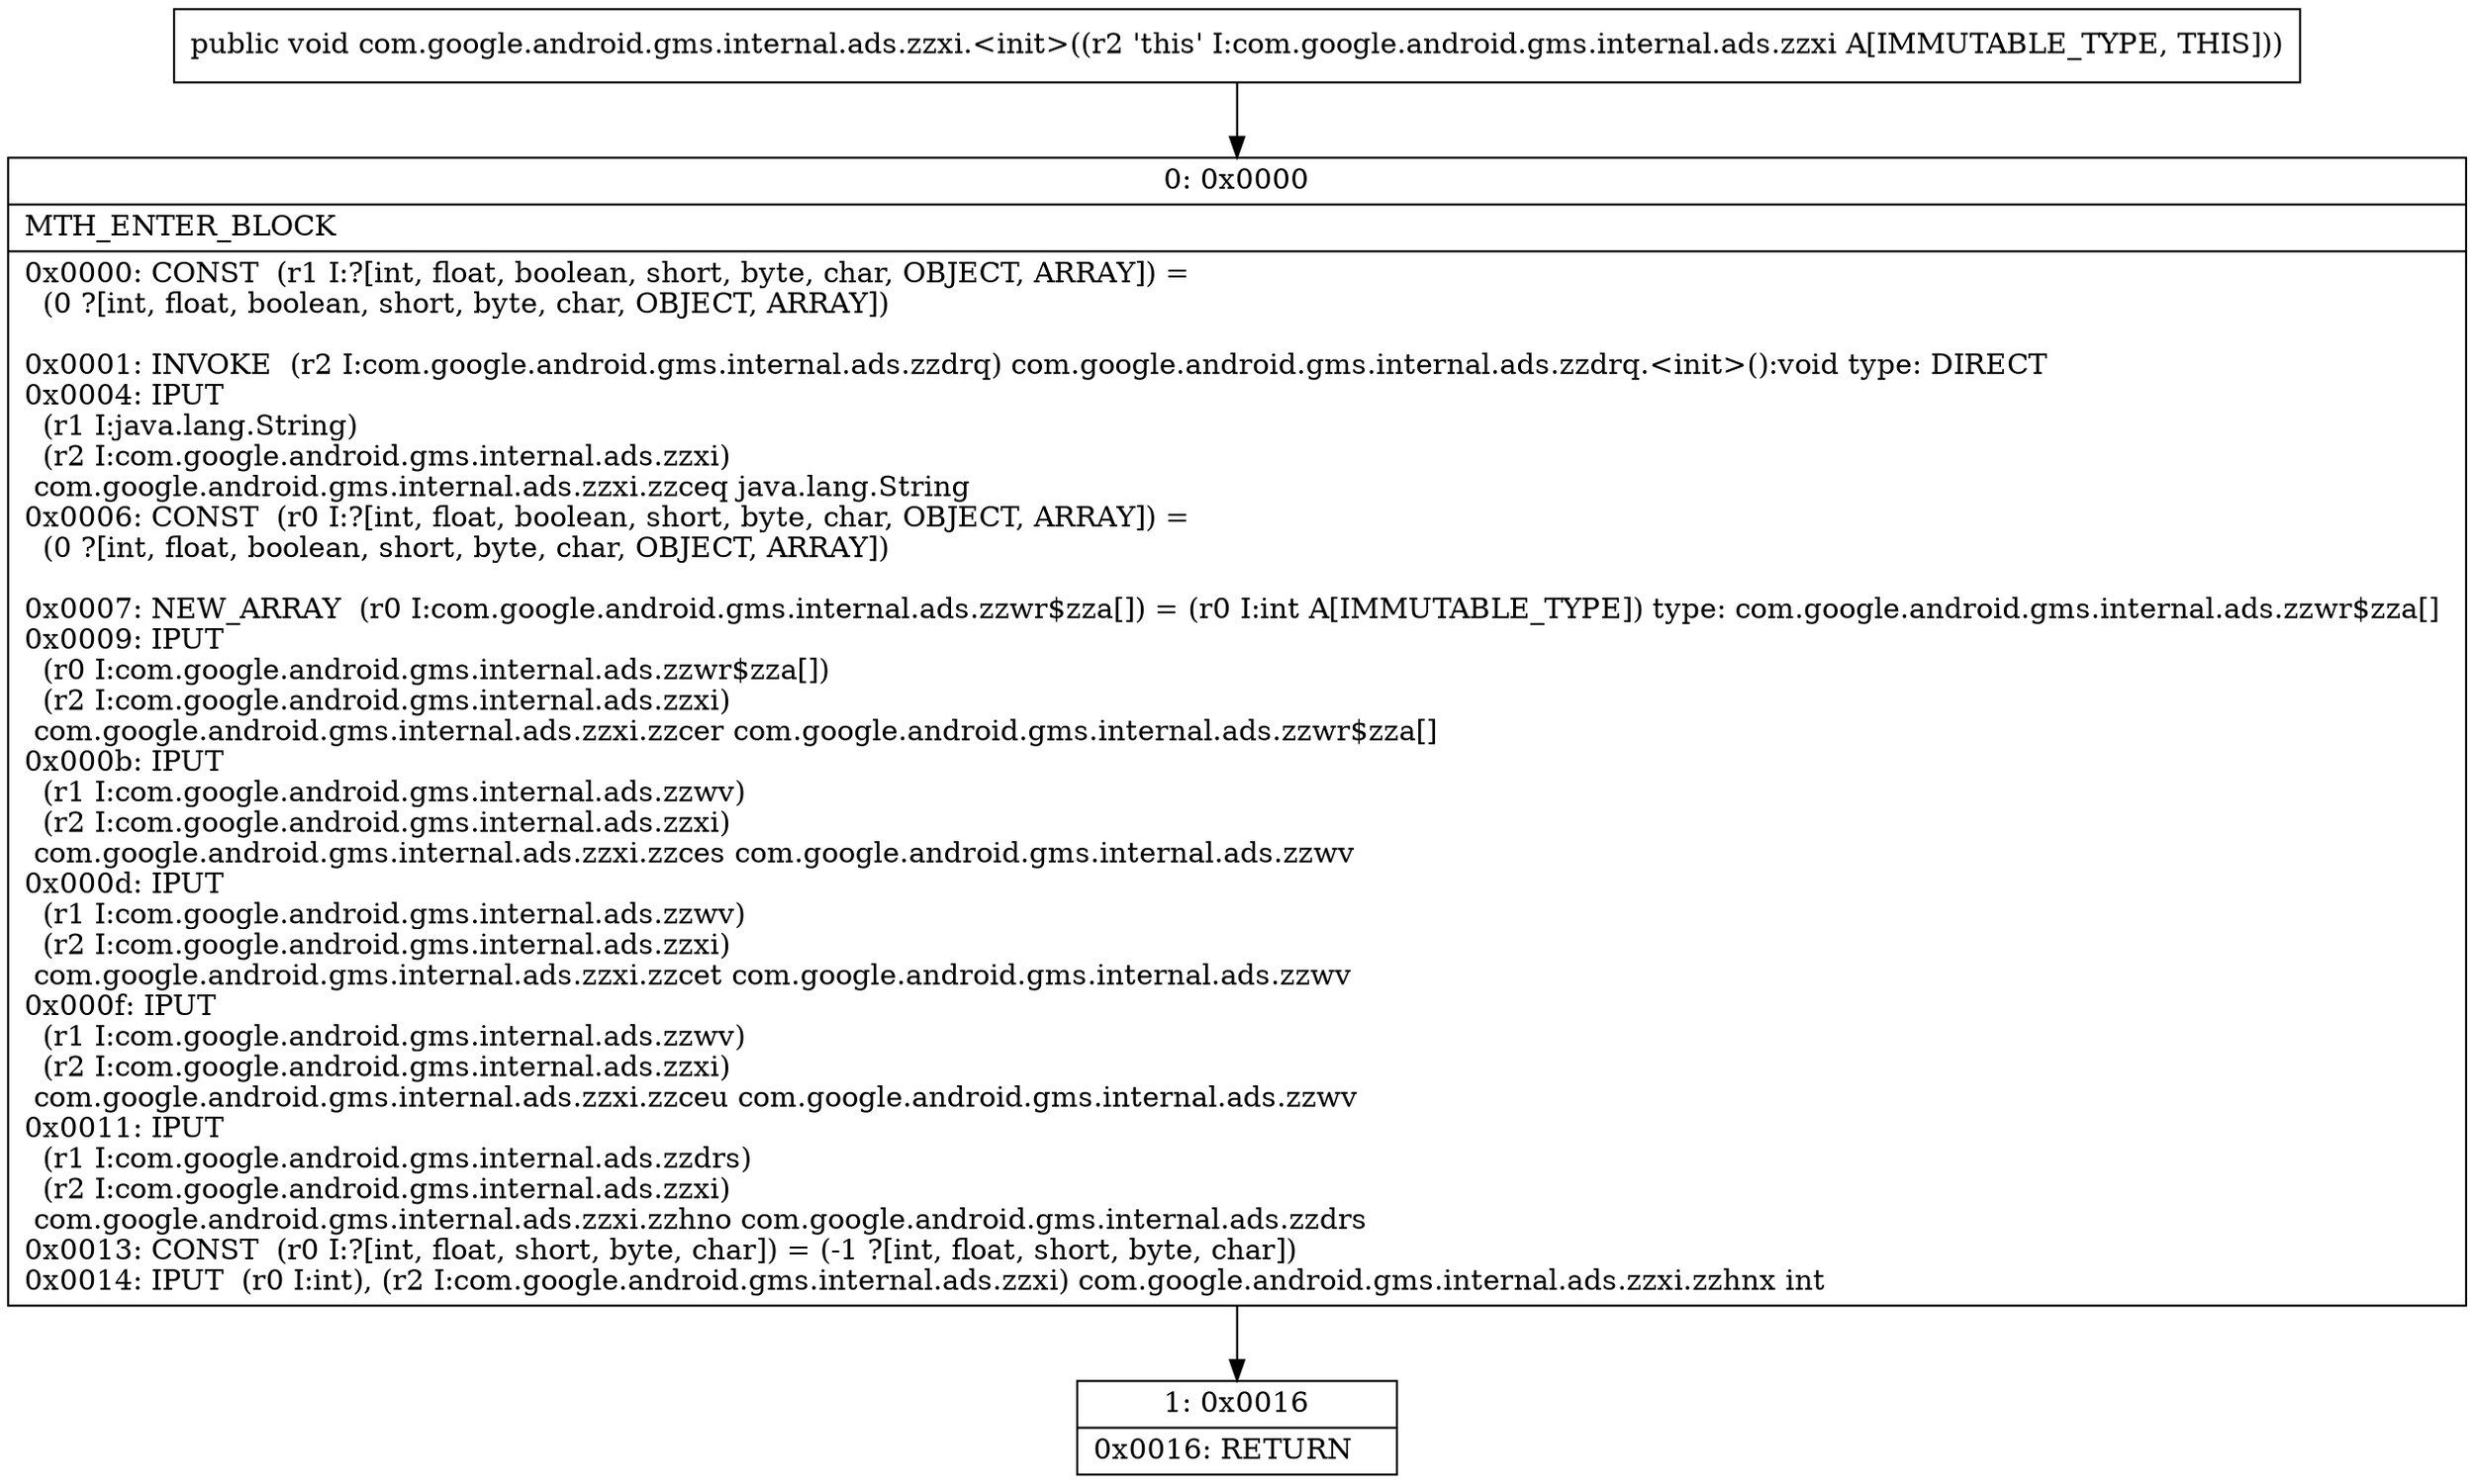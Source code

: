 digraph "CFG forcom.google.android.gms.internal.ads.zzxi.\<init\>()V" {
Node_0 [shape=record,label="{0\:\ 0x0000|MTH_ENTER_BLOCK\l|0x0000: CONST  (r1 I:?[int, float, boolean, short, byte, char, OBJECT, ARRAY]) = \l  (0 ?[int, float, boolean, short, byte, char, OBJECT, ARRAY])\l \l0x0001: INVOKE  (r2 I:com.google.android.gms.internal.ads.zzdrq) com.google.android.gms.internal.ads.zzdrq.\<init\>():void type: DIRECT \l0x0004: IPUT  \l  (r1 I:java.lang.String)\l  (r2 I:com.google.android.gms.internal.ads.zzxi)\l com.google.android.gms.internal.ads.zzxi.zzceq java.lang.String \l0x0006: CONST  (r0 I:?[int, float, boolean, short, byte, char, OBJECT, ARRAY]) = \l  (0 ?[int, float, boolean, short, byte, char, OBJECT, ARRAY])\l \l0x0007: NEW_ARRAY  (r0 I:com.google.android.gms.internal.ads.zzwr$zza[]) = (r0 I:int A[IMMUTABLE_TYPE]) type: com.google.android.gms.internal.ads.zzwr$zza[] \l0x0009: IPUT  \l  (r0 I:com.google.android.gms.internal.ads.zzwr$zza[])\l  (r2 I:com.google.android.gms.internal.ads.zzxi)\l com.google.android.gms.internal.ads.zzxi.zzcer com.google.android.gms.internal.ads.zzwr$zza[] \l0x000b: IPUT  \l  (r1 I:com.google.android.gms.internal.ads.zzwv)\l  (r2 I:com.google.android.gms.internal.ads.zzxi)\l com.google.android.gms.internal.ads.zzxi.zzces com.google.android.gms.internal.ads.zzwv \l0x000d: IPUT  \l  (r1 I:com.google.android.gms.internal.ads.zzwv)\l  (r2 I:com.google.android.gms.internal.ads.zzxi)\l com.google.android.gms.internal.ads.zzxi.zzcet com.google.android.gms.internal.ads.zzwv \l0x000f: IPUT  \l  (r1 I:com.google.android.gms.internal.ads.zzwv)\l  (r2 I:com.google.android.gms.internal.ads.zzxi)\l com.google.android.gms.internal.ads.zzxi.zzceu com.google.android.gms.internal.ads.zzwv \l0x0011: IPUT  \l  (r1 I:com.google.android.gms.internal.ads.zzdrs)\l  (r2 I:com.google.android.gms.internal.ads.zzxi)\l com.google.android.gms.internal.ads.zzxi.zzhno com.google.android.gms.internal.ads.zzdrs \l0x0013: CONST  (r0 I:?[int, float, short, byte, char]) = (\-1 ?[int, float, short, byte, char]) \l0x0014: IPUT  (r0 I:int), (r2 I:com.google.android.gms.internal.ads.zzxi) com.google.android.gms.internal.ads.zzxi.zzhnx int \l}"];
Node_1 [shape=record,label="{1\:\ 0x0016|0x0016: RETURN   \l}"];
MethodNode[shape=record,label="{public void com.google.android.gms.internal.ads.zzxi.\<init\>((r2 'this' I:com.google.android.gms.internal.ads.zzxi A[IMMUTABLE_TYPE, THIS])) }"];
MethodNode -> Node_0;
Node_0 -> Node_1;
}

